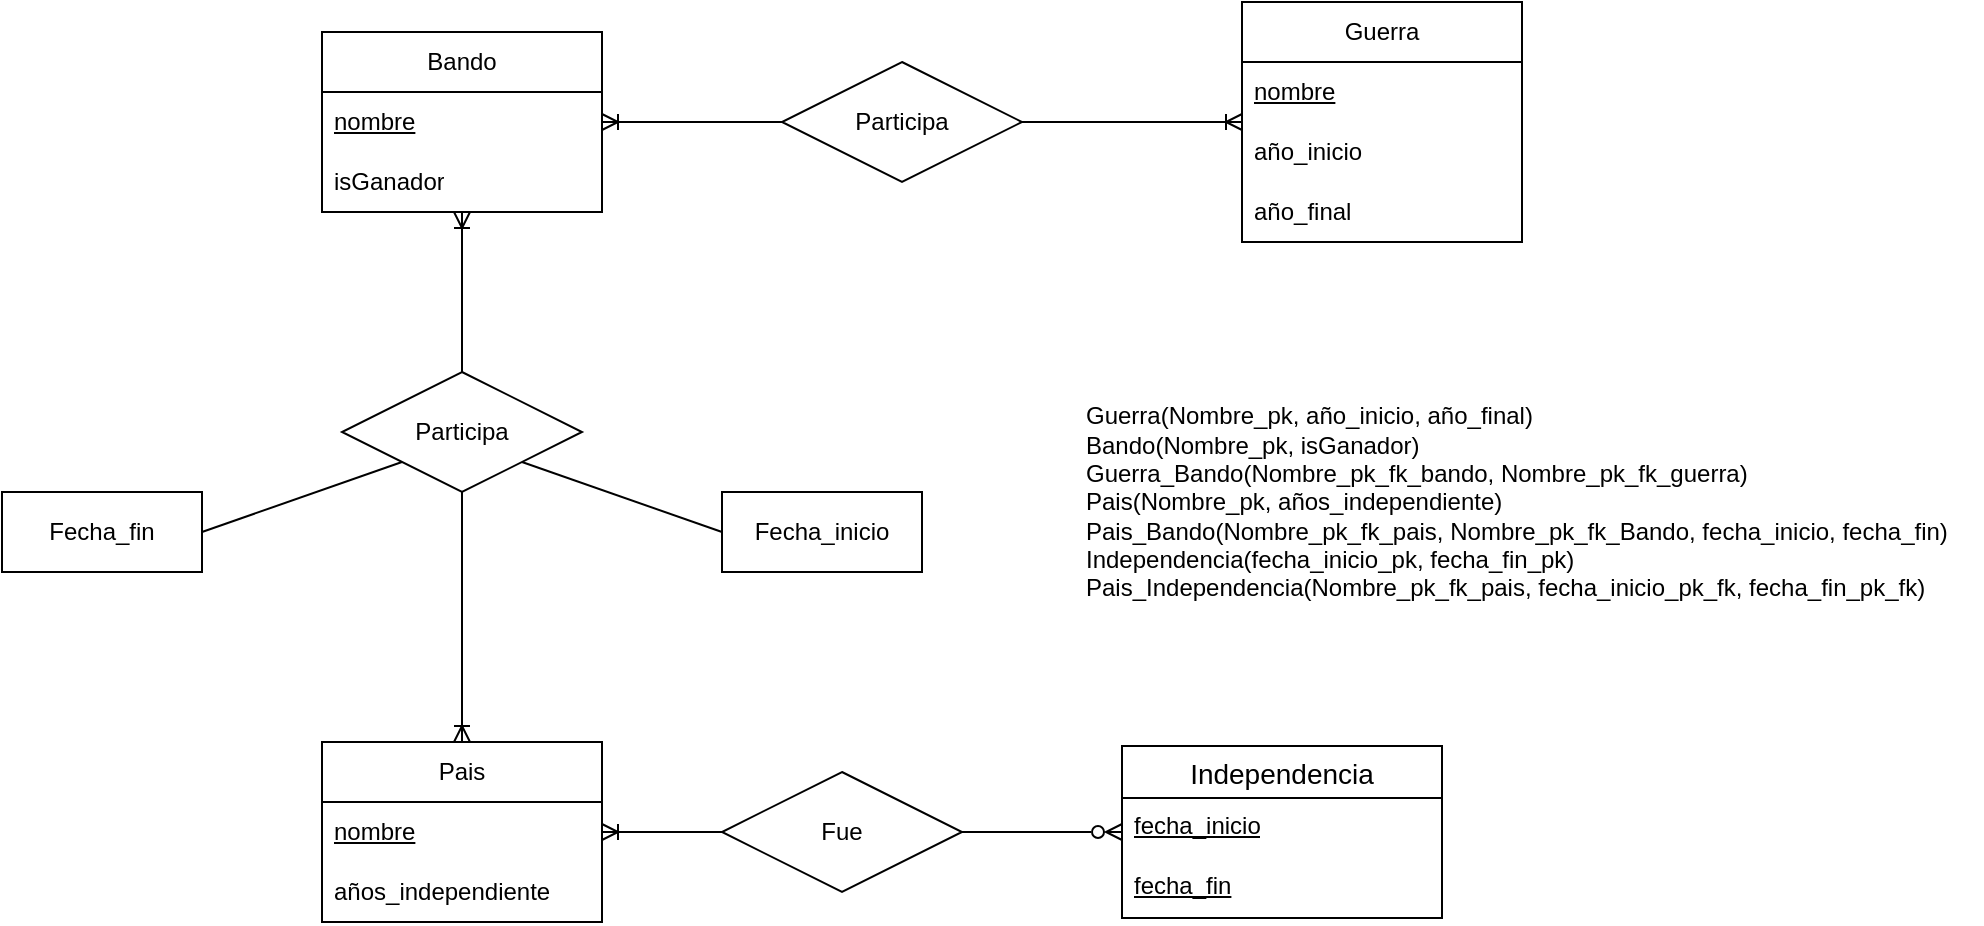 <mxfile version="22.0.5" type="github" pages="2">
  <diagram id="xodAkxZxzh1Cj0b88DQv" name="Página-1">
    <mxGraphModel dx="1257" dy="719" grid="1" gridSize="10" guides="1" tooltips="1" connect="1" arrows="1" fold="1" page="1" pageScale="1" pageWidth="827" pageHeight="1169" math="0" shadow="0">
      <root>
        <mxCell id="0" />
        <mxCell id="1" parent="0" />
        <mxCell id="SI2Jbk0fxi3ZAPeUlPYS-1" value="Guerra" style="swimlane;fontStyle=0;childLayout=stackLayout;horizontal=1;startSize=30;horizontalStack=0;resizeParent=1;resizeParentMax=0;resizeLast=0;collapsible=1;marginBottom=0;whiteSpace=wrap;html=1;" parent="1" vertex="1">
          <mxGeometry x="780" y="225" width="140" height="120" as="geometry" />
        </mxCell>
        <mxCell id="SI2Jbk0fxi3ZAPeUlPYS-2" value="&lt;u&gt;nombre&lt;/u&gt;" style="text;strokeColor=none;fillColor=none;align=left;verticalAlign=middle;spacingLeft=4;spacingRight=4;overflow=hidden;points=[[0,0.5],[1,0.5]];portConstraint=eastwest;rotatable=0;whiteSpace=wrap;html=1;" parent="SI2Jbk0fxi3ZAPeUlPYS-1" vertex="1">
          <mxGeometry y="30" width="140" height="30" as="geometry" />
        </mxCell>
        <mxCell id="SI2Jbk0fxi3ZAPeUlPYS-3" value="año_inicio" style="text;strokeColor=none;fillColor=none;align=left;verticalAlign=middle;spacingLeft=4;spacingRight=4;overflow=hidden;points=[[0,0.5],[1,0.5]];portConstraint=eastwest;rotatable=0;whiteSpace=wrap;html=1;" parent="SI2Jbk0fxi3ZAPeUlPYS-1" vertex="1">
          <mxGeometry y="60" width="140" height="30" as="geometry" />
        </mxCell>
        <mxCell id="SI2Jbk0fxi3ZAPeUlPYS-4" value="año_final" style="text;strokeColor=none;fillColor=none;align=left;verticalAlign=middle;spacingLeft=4;spacingRight=4;overflow=hidden;points=[[0,0.5],[1,0.5]];portConstraint=eastwest;rotatable=0;whiteSpace=wrap;html=1;" parent="SI2Jbk0fxi3ZAPeUlPYS-1" vertex="1">
          <mxGeometry y="90" width="140" height="30" as="geometry" />
        </mxCell>
        <mxCell id="SI2Jbk0fxi3ZAPeUlPYS-5" value="Pais" style="swimlane;fontStyle=0;childLayout=stackLayout;horizontal=1;startSize=30;horizontalStack=0;resizeParent=1;resizeParentMax=0;resizeLast=0;collapsible=1;marginBottom=0;whiteSpace=wrap;html=1;" parent="1" vertex="1">
          <mxGeometry x="320" y="595" width="140" height="90" as="geometry" />
        </mxCell>
        <mxCell id="SI2Jbk0fxi3ZAPeUlPYS-6" value="&lt;u&gt;nombre&lt;/u&gt;" style="text;strokeColor=none;fillColor=none;align=left;verticalAlign=middle;spacingLeft=4;spacingRight=4;overflow=hidden;points=[[0,0.5],[1,0.5]];portConstraint=eastwest;rotatable=0;whiteSpace=wrap;html=1;" parent="SI2Jbk0fxi3ZAPeUlPYS-5" vertex="1">
          <mxGeometry y="30" width="140" height="30" as="geometry" />
        </mxCell>
        <mxCell id="SI2Jbk0fxi3ZAPeUlPYS-7" value="años_independiente" style="text;strokeColor=none;fillColor=none;align=left;verticalAlign=middle;spacingLeft=4;spacingRight=4;overflow=hidden;points=[[0,0.5],[1,0.5]];portConstraint=eastwest;rotatable=0;whiteSpace=wrap;html=1;" parent="SI2Jbk0fxi3ZAPeUlPYS-5" vertex="1">
          <mxGeometry y="60" width="140" height="30" as="geometry" />
        </mxCell>
        <mxCell id="SI2Jbk0fxi3ZAPeUlPYS-15" value="Independencia" style="swimlane;fontStyle=0;childLayout=stackLayout;horizontal=1;startSize=26;horizontalStack=0;resizeParent=1;resizeParentMax=0;resizeLast=0;collapsible=1;marginBottom=0;align=center;fontSize=14;" parent="1" vertex="1">
          <mxGeometry x="720" y="597" width="160" height="86" as="geometry" />
        </mxCell>
        <mxCell id="SI2Jbk0fxi3ZAPeUlPYS-16" value="&lt;u&gt;fecha_inicio&lt;/u&gt;" style="text;strokeColor=none;fillColor=none;spacingLeft=4;spacingRight=4;overflow=hidden;rotatable=0;points=[[0,0.5],[1,0.5]];portConstraint=eastwest;fontSize=12;whiteSpace=wrap;html=1;" parent="SI2Jbk0fxi3ZAPeUlPYS-15" vertex="1">
          <mxGeometry y="26" width="160" height="30" as="geometry" />
        </mxCell>
        <mxCell id="SI2Jbk0fxi3ZAPeUlPYS-17" value="&lt;u&gt;fecha_fin&lt;/u&gt;" style="text;strokeColor=none;fillColor=none;spacingLeft=4;spacingRight=4;overflow=hidden;rotatable=0;points=[[0,0.5],[1,0.5]];portConstraint=eastwest;fontSize=12;whiteSpace=wrap;html=1;" parent="SI2Jbk0fxi3ZAPeUlPYS-15" vertex="1">
          <mxGeometry y="56" width="160" height="30" as="geometry" />
        </mxCell>
        <mxCell id="SI2Jbk0fxi3ZAPeUlPYS-31" style="edgeStyle=orthogonalEdgeStyle;rounded=0;orthogonalLoop=1;jettySize=auto;html=1;endArrow=ERoneToMany;endFill=0;" parent="1" source="SI2Jbk0fxi3ZAPeUlPYS-19" target="SI2Jbk0fxi3ZAPeUlPYS-5" edge="1">
          <mxGeometry relative="1" as="geometry" />
        </mxCell>
        <mxCell id="nCyGMoYEvmogcTahltSp-5" style="edgeStyle=orthogonalEdgeStyle;rounded=0;orthogonalLoop=1;jettySize=auto;html=1;endArrow=ERoneToMany;endFill=0;" parent="1" source="SI2Jbk0fxi3ZAPeUlPYS-19" target="nCyGMoYEvmogcTahltSp-1" edge="1">
          <mxGeometry relative="1" as="geometry" />
        </mxCell>
        <mxCell id="SI2Jbk0fxi3ZAPeUlPYS-19" value="Participa" style="shape=rhombus;perimeter=rhombusPerimeter;whiteSpace=wrap;html=1;align=center;" parent="1" vertex="1">
          <mxGeometry x="330" y="410" width="120" height="60" as="geometry" />
        </mxCell>
        <mxCell id="SI2Jbk0fxi3ZAPeUlPYS-29" style="edgeStyle=orthogonalEdgeStyle;rounded=0;orthogonalLoop=1;jettySize=auto;html=1;endArrow=ERzeroToMany;endFill=0;" parent="1" source="SI2Jbk0fxi3ZAPeUlPYS-22" target="SI2Jbk0fxi3ZAPeUlPYS-15" edge="1">
          <mxGeometry relative="1" as="geometry" />
        </mxCell>
        <mxCell id="SI2Jbk0fxi3ZAPeUlPYS-30" style="edgeStyle=orthogonalEdgeStyle;rounded=0;orthogonalLoop=1;jettySize=auto;html=1;endArrow=ERoneToMany;endFill=0;" parent="1" source="SI2Jbk0fxi3ZAPeUlPYS-22" target="SI2Jbk0fxi3ZAPeUlPYS-5" edge="1">
          <mxGeometry relative="1" as="geometry" />
        </mxCell>
        <mxCell id="SI2Jbk0fxi3ZAPeUlPYS-22" value="Fue" style="shape=rhombus;perimeter=rhombusPerimeter;whiteSpace=wrap;html=1;align=center;" parent="1" vertex="1">
          <mxGeometry x="520" y="610" width="120" height="60" as="geometry" />
        </mxCell>
        <mxCell id="SI2Jbk0fxi3ZAPeUlPYS-33" value="Fecha_inicio" style="whiteSpace=wrap;html=1;align=center;" parent="1" vertex="1">
          <mxGeometry x="520" y="470" width="100" height="40" as="geometry" />
        </mxCell>
        <mxCell id="SI2Jbk0fxi3ZAPeUlPYS-34" value="Fecha_fin" style="whiteSpace=wrap;html=1;align=center;" parent="1" vertex="1">
          <mxGeometry x="160" y="470" width="100" height="40" as="geometry" />
        </mxCell>
        <mxCell id="SI2Jbk0fxi3ZAPeUlPYS-36" value="" style="endArrow=none;html=1;rounded=0;exitX=1;exitY=0.5;exitDx=0;exitDy=0;entryX=0;entryY=1;entryDx=0;entryDy=0;" parent="1" source="SI2Jbk0fxi3ZAPeUlPYS-34" target="SI2Jbk0fxi3ZAPeUlPYS-19" edge="1">
          <mxGeometry width="50" height="50" relative="1" as="geometry">
            <mxPoint x="340" y="360" as="sourcePoint" />
            <mxPoint x="390" y="310" as="targetPoint" />
          </mxGeometry>
        </mxCell>
        <mxCell id="SI2Jbk0fxi3ZAPeUlPYS-37" value="" style="endArrow=none;html=1;rounded=0;entryX=0;entryY=0.5;entryDx=0;entryDy=0;exitX=1;exitY=1;exitDx=0;exitDy=0;" parent="1" source="SI2Jbk0fxi3ZAPeUlPYS-19" target="SI2Jbk0fxi3ZAPeUlPYS-33" edge="1">
          <mxGeometry width="50" height="50" relative="1" as="geometry">
            <mxPoint x="340" y="360" as="sourcePoint" />
            <mxPoint x="390" y="310" as="targetPoint" />
          </mxGeometry>
        </mxCell>
        <mxCell id="nCyGMoYEvmogcTahltSp-1" value="Bando" style="swimlane;fontStyle=0;childLayout=stackLayout;horizontal=1;startSize=30;horizontalStack=0;resizeParent=1;resizeParentMax=0;resizeLast=0;collapsible=1;marginBottom=0;whiteSpace=wrap;html=1;" parent="1" vertex="1">
          <mxGeometry x="320" y="240" width="140" height="90" as="geometry" />
        </mxCell>
        <mxCell id="nCyGMoYEvmogcTahltSp-2" value="&lt;u&gt;nombre&lt;/u&gt;" style="text;strokeColor=none;fillColor=none;align=left;verticalAlign=middle;spacingLeft=4;spacingRight=4;overflow=hidden;points=[[0,0.5],[1,0.5]];portConstraint=eastwest;rotatable=0;whiteSpace=wrap;html=1;" parent="nCyGMoYEvmogcTahltSp-1" vertex="1">
          <mxGeometry y="30" width="140" height="30" as="geometry" />
        </mxCell>
        <mxCell id="nCyGMoYEvmogcTahltSp-3" value="isGanador" style="text;strokeColor=none;fillColor=none;align=left;verticalAlign=middle;spacingLeft=4;spacingRight=4;overflow=hidden;points=[[0,0.5],[1,0.5]];portConstraint=eastwest;rotatable=0;whiteSpace=wrap;html=1;" parent="nCyGMoYEvmogcTahltSp-1" vertex="1">
          <mxGeometry y="60" width="140" height="30" as="geometry" />
        </mxCell>
        <mxCell id="nCyGMoYEvmogcTahltSp-7" style="edgeStyle=orthogonalEdgeStyle;rounded=0;orthogonalLoop=1;jettySize=auto;html=1;endArrow=ERoneToMany;endFill=0;" parent="1" source="nCyGMoYEvmogcTahltSp-6" target="nCyGMoYEvmogcTahltSp-1" edge="1">
          <mxGeometry relative="1" as="geometry" />
        </mxCell>
        <mxCell id="nCyGMoYEvmogcTahltSp-8" style="edgeStyle=orthogonalEdgeStyle;rounded=0;orthogonalLoop=1;jettySize=auto;html=1;endArrow=ERoneToMany;endFill=0;" parent="1" source="nCyGMoYEvmogcTahltSp-6" target="SI2Jbk0fxi3ZAPeUlPYS-1" edge="1">
          <mxGeometry relative="1" as="geometry" />
        </mxCell>
        <mxCell id="nCyGMoYEvmogcTahltSp-6" value="Participa" style="shape=rhombus;perimeter=rhombusPerimeter;whiteSpace=wrap;html=1;align=center;" parent="1" vertex="1">
          <mxGeometry x="550" y="255" width="120" height="60" as="geometry" />
        </mxCell>
        <mxCell id="eP0rIeFs1MtCe4hIySaU-1" value="&lt;div align=&quot;left&quot;&gt;Guerra(Nombre_pk, año_inicio, año_final)&lt;/div&gt;&lt;div align=&quot;left&quot;&gt;Bando(Nombre_pk, isGanador)&lt;/div&gt;&lt;div align=&quot;left&quot;&gt;Guerra_Bando(Nombre_pk_fk_bando, Nombre_pk_fk_guerra)&lt;/div&gt;&lt;div align=&quot;left&quot;&gt;Pais(Nombre_pk, años_independiente)&lt;/div&gt;&lt;div align=&quot;left&quot;&gt;Pais_Bando(Nombre_pk_fk_pais, Nombre_pk_fk_Bando, fecha_inicio, fecha_fin)&lt;/div&gt;&lt;div align=&quot;left&quot;&gt;Independencia(fecha_inicio_pk, fecha_fin_pk)&lt;/div&gt;&lt;div align=&quot;left&quot;&gt;Pais_Independencia(Nombre_pk_fk_pais, fecha_inicio_pk_fk, fecha_fin_pk_fk)&lt;br&gt; &lt;/div&gt;" style="text;html=1;strokeColor=none;fillColor=none;align=left;verticalAlign=middle;whiteSpace=wrap;rounded=0;" parent="1" vertex="1">
          <mxGeometry x="700" y="410" width="450" height="130" as="geometry" />
        </mxCell>
      </root>
    </mxGraphModel>
  </diagram>
  <diagram id="iX0aM2fo2qfLLMMzfoPO" name="Página-2">
    <mxGraphModel dx="1050" dy="566" grid="1" gridSize="10" guides="1" tooltips="1" connect="1" arrows="1" fold="1" page="1" pageScale="1" pageWidth="827" pageHeight="1169" math="0" shadow="0">
      <root>
        <mxCell id="0" />
        <mxCell id="1" parent="0" />
      </root>
    </mxGraphModel>
  </diagram>
</mxfile>
